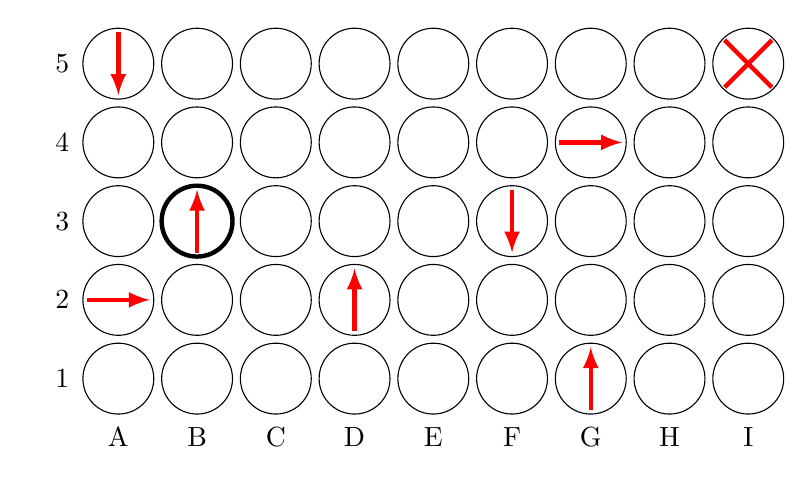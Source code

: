 \tikzstyle{line} = [draw, ultra thick]
\tikzstyle{arrow} = [->,>=latex, red,ultra thick]
\begin{tikzpicture}


% Start
\draw[ultra thick] (2.5,3.5) circle (0.45);

% Grille
%\draw[step=1.0, black] (1,1) grid (10,6);

\foreach \x in {1,...,9}{
  \foreach \y in {1,...,5}{
    \draw (\x+0.5,\y+0.5) circle (0.45);
  }
}

% Labels
\foreach \x/\L in {1/A, 2/B, 3/C, 4/D, 5/E, 6/F, 7/G, 8/H, 9/I}{
  \node[below] at (\x+0.5,1) {\L};
}
\foreach \y/\L in {1/1,2/2,3/3,4/4,5/5}{
  \node[left] at (1,\y+0.5) {\L};
}

% %%%%%%%%%%%%%%%%%%%%%%%%%%%%

\draw[arrow] (7.1,4.5)--++(0.8,0);
\draw[arrow] (2.5,3.1)--++(0,0.8);
\draw[arrow] (1.5,5.9)--++(0,-0.8);
\draw[arrow] (4.5,2.1)--++(0,0.8);
%\draw[arrow] (7.9,1.5)--++(-0.8,0);
%\draw[arrow] (7.5,3.9)--++(0,-0.8);
%\draw[arrow] (4.1,4.5)--++(0.8,0);
\draw[arrow] (1.1,2.5)--++(0.8,0);
%\draw[arrow] (9.9,5.5)--++(-0.8,0);
\draw[arrow] (6.5,3.9)--++(0,-0.8);
\draw[arrow] (7.5,1.1)--++(0,0.8);
%\draw[arrow] (4.5,4.9)--++(0,-0.8);


\draw[line, red] (9.2,5.2)--++(0.6,0.6);
\draw[line, red] (9.2,5.8)--++(0.6,-0.6);


%%%%%%%%%%%%%%%%%%%%%%%%%%%%
\end{tikzpicture}